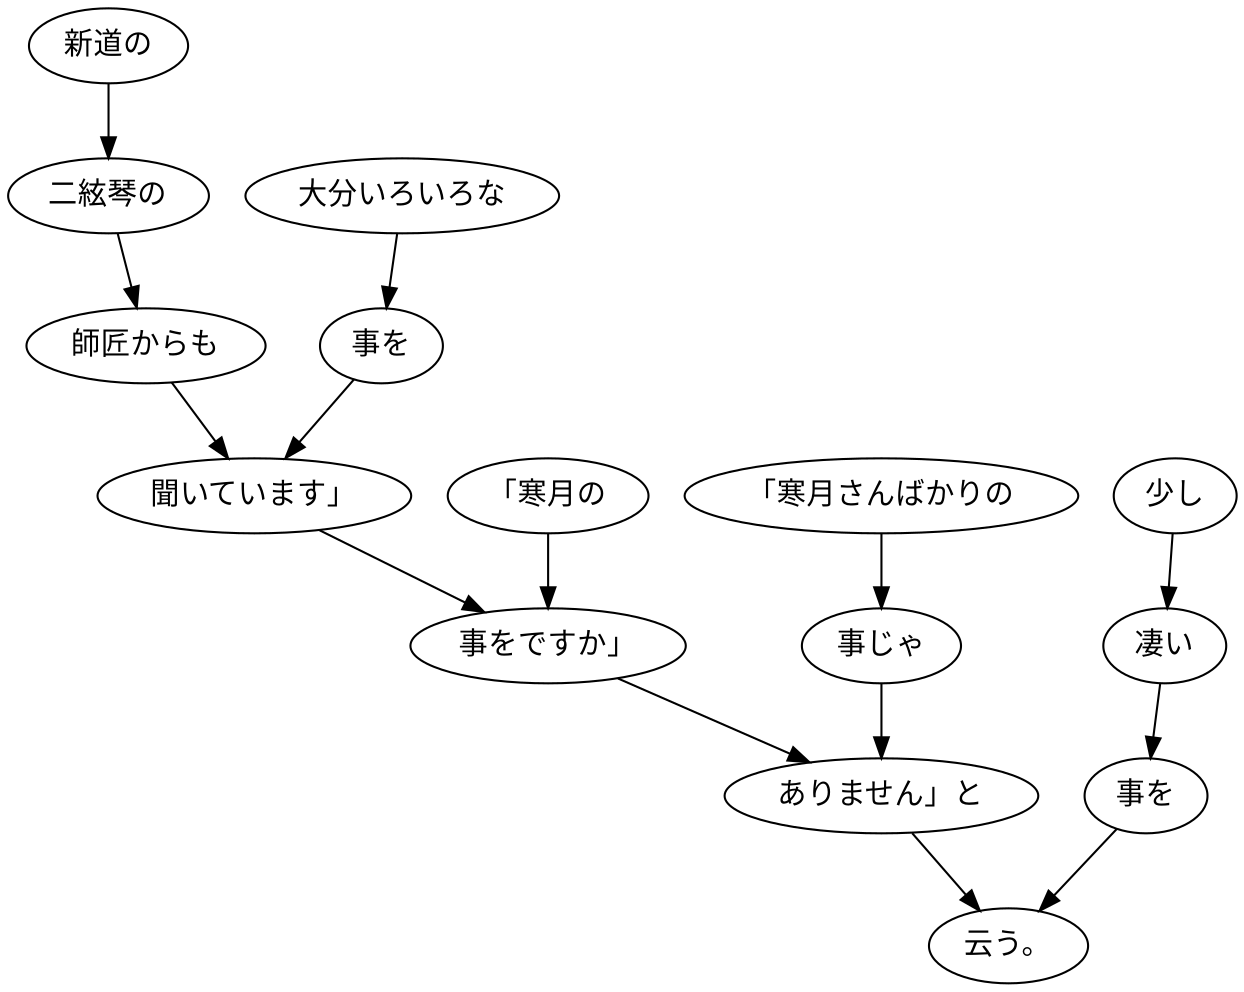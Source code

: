 digraph graph1656 {
	node0 [label="新道の"];
	node1 [label="二絃琴の"];
	node2 [label="師匠からも"];
	node3 [label="大分いろいろな"];
	node4 [label="事を"];
	node5 [label="聞いています」"];
	node6 [label="「寒月の"];
	node7 [label="事をですか」"];
	node8 [label="「寒月さんばかりの"];
	node9 [label="事じゃ"];
	node10 [label="ありません」と"];
	node11 [label="少し"];
	node12 [label="凄い"];
	node13 [label="事を"];
	node14 [label="云う。"];
	node0 -> node1;
	node1 -> node2;
	node2 -> node5;
	node3 -> node4;
	node4 -> node5;
	node5 -> node7;
	node6 -> node7;
	node7 -> node10;
	node8 -> node9;
	node9 -> node10;
	node10 -> node14;
	node11 -> node12;
	node12 -> node13;
	node13 -> node14;
}
